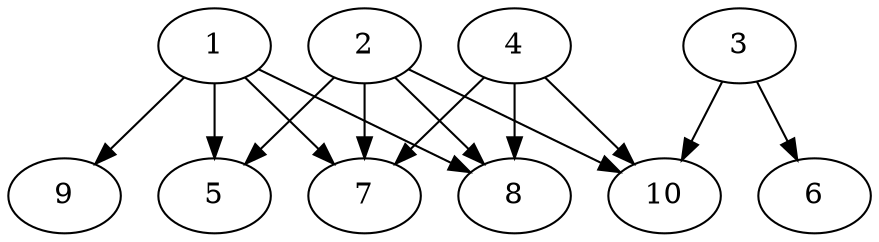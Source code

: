 // DAG automatically generated by daggen at Thu Oct  3 13:58:04 2019
// ./daggen --dot -n 10 --ccr 0.5 --fat 0.7 --regular 0.5 --density 0.9 --mindata 5242880 --maxdata 52428800 
digraph G {
  1 [size="57153536", alpha="0.03", expect_size="28576768"] 
  1 -> 5 [size ="28576768"]
  1 -> 7 [size ="28576768"]
  1 -> 8 [size ="28576768"]
  1 -> 9 [size ="28576768"]
  2 [size="101924864", alpha="0.17", expect_size="50962432"] 
  2 -> 5 [size ="50962432"]
  2 -> 7 [size ="50962432"]
  2 -> 8 [size ="50962432"]
  2 -> 10 [size ="50962432"]
  3 [size="86413312", alpha="0.07", expect_size="43206656"] 
  3 -> 6 [size ="43206656"]
  3 -> 10 [size ="43206656"]
  4 [size="21596160", alpha="0.08", expect_size="10798080"] 
  4 -> 7 [size ="10798080"]
  4 -> 8 [size ="10798080"]
  4 -> 10 [size ="10798080"]
  5 [size="75806720", alpha="0.03", expect_size="37903360"] 
  6 [size="78917632", alpha="0.05", expect_size="39458816"] 
  7 [size="20027392", alpha="0.02", expect_size="10013696"] 
  8 [size="60655616", alpha="0.10", expect_size="30327808"] 
  9 [size="94582784", alpha="0.04", expect_size="47291392"] 
  10 [size="50749440", alpha="0.10", expect_size="25374720"] 
}
